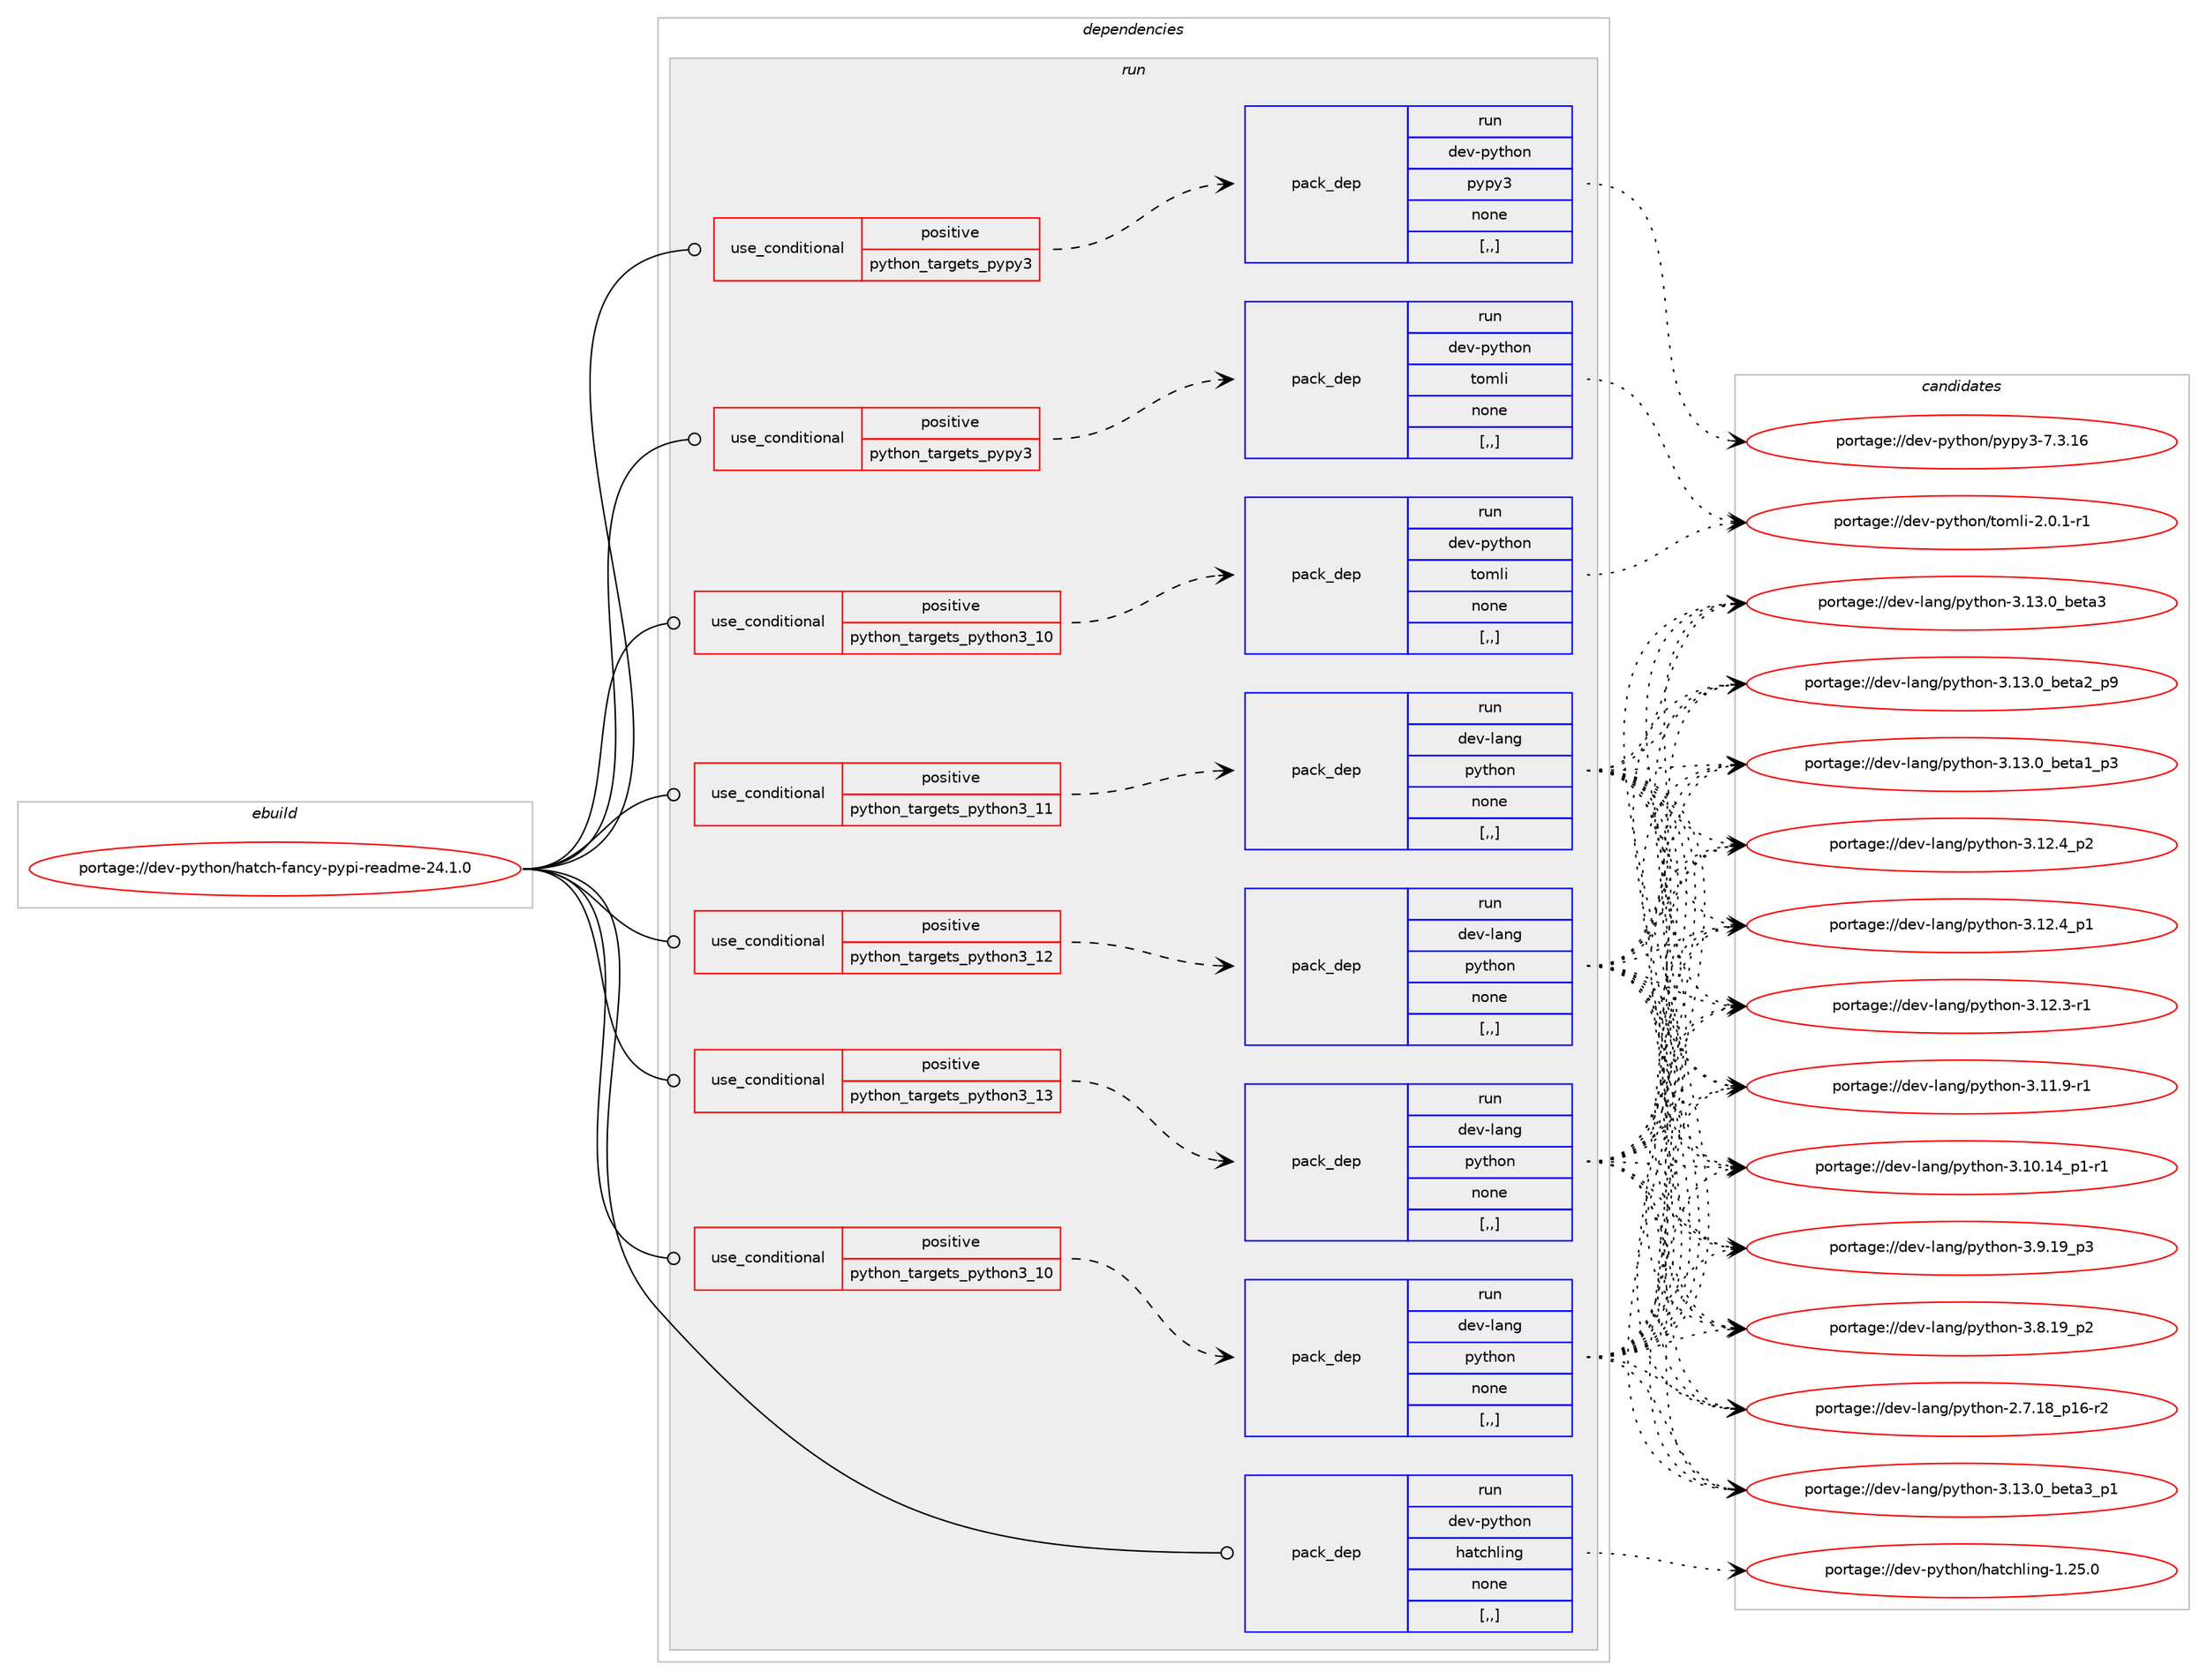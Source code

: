 digraph prolog {

# *************
# Graph options
# *************

newrank=true;
concentrate=true;
compound=true;
graph [rankdir=LR,fontname=Helvetica,fontsize=10,ranksep=1.5];#, ranksep=2.5, nodesep=0.2];
edge  [arrowhead=vee];
node  [fontname=Helvetica,fontsize=10];

# **********
# The ebuild
# **********

subgraph cluster_leftcol {
color=gray;
rank=same;
label=<<i>ebuild</i>>;
id [label="portage://dev-python/hatch-fancy-pypi-readme-24.1.0", color=red, width=4, href="../dev-python/hatch-fancy-pypi-readme-24.1.0.svg"];
}

# ****************
# The dependencies
# ****************

subgraph cluster_midcol {
color=gray;
label=<<i>dependencies</i>>;
subgraph cluster_compile {
fillcolor="#eeeeee";
style=filled;
label=<<i>compile</i>>;
}
subgraph cluster_compileandrun {
fillcolor="#eeeeee";
style=filled;
label=<<i>compile and run</i>>;
}
subgraph cluster_run {
fillcolor="#eeeeee";
style=filled;
label=<<i>run</i>>;
subgraph cond32859 {
dependency146264 [label=<<TABLE BORDER="0" CELLBORDER="1" CELLSPACING="0" CELLPADDING="4"><TR><TD ROWSPAN="3" CELLPADDING="10">use_conditional</TD></TR><TR><TD>positive</TD></TR><TR><TD>python_targets_pypy3</TD></TR></TABLE>>, shape=none, color=red];
subgraph pack112170 {
dependency146265 [label=<<TABLE BORDER="0" CELLBORDER="1" CELLSPACING="0" CELLPADDING="4" WIDTH="220"><TR><TD ROWSPAN="6" CELLPADDING="30">pack_dep</TD></TR><TR><TD WIDTH="110">run</TD></TR><TR><TD>dev-python</TD></TR><TR><TD>pypy3</TD></TR><TR><TD>none</TD></TR><TR><TD>[,,]</TD></TR></TABLE>>, shape=none, color=blue];
}
dependency146264:e -> dependency146265:w [weight=20,style="dashed",arrowhead="vee"];
}
id:e -> dependency146264:w [weight=20,style="solid",arrowhead="odot"];
subgraph cond32860 {
dependency146266 [label=<<TABLE BORDER="0" CELLBORDER="1" CELLSPACING="0" CELLPADDING="4"><TR><TD ROWSPAN="3" CELLPADDING="10">use_conditional</TD></TR><TR><TD>positive</TD></TR><TR><TD>python_targets_pypy3</TD></TR></TABLE>>, shape=none, color=red];
subgraph pack112171 {
dependency146267 [label=<<TABLE BORDER="0" CELLBORDER="1" CELLSPACING="0" CELLPADDING="4" WIDTH="220"><TR><TD ROWSPAN="6" CELLPADDING="30">pack_dep</TD></TR><TR><TD WIDTH="110">run</TD></TR><TR><TD>dev-python</TD></TR><TR><TD>tomli</TD></TR><TR><TD>none</TD></TR><TR><TD>[,,]</TD></TR></TABLE>>, shape=none, color=blue];
}
dependency146266:e -> dependency146267:w [weight=20,style="dashed",arrowhead="vee"];
}
id:e -> dependency146266:w [weight=20,style="solid",arrowhead="odot"];
subgraph cond32861 {
dependency146268 [label=<<TABLE BORDER="0" CELLBORDER="1" CELLSPACING="0" CELLPADDING="4"><TR><TD ROWSPAN="3" CELLPADDING="10">use_conditional</TD></TR><TR><TD>positive</TD></TR><TR><TD>python_targets_python3_10</TD></TR></TABLE>>, shape=none, color=red];
subgraph pack112172 {
dependency146269 [label=<<TABLE BORDER="0" CELLBORDER="1" CELLSPACING="0" CELLPADDING="4" WIDTH="220"><TR><TD ROWSPAN="6" CELLPADDING="30">pack_dep</TD></TR><TR><TD WIDTH="110">run</TD></TR><TR><TD>dev-lang</TD></TR><TR><TD>python</TD></TR><TR><TD>none</TD></TR><TR><TD>[,,]</TD></TR></TABLE>>, shape=none, color=blue];
}
dependency146268:e -> dependency146269:w [weight=20,style="dashed",arrowhead="vee"];
}
id:e -> dependency146268:w [weight=20,style="solid",arrowhead="odot"];
subgraph cond32862 {
dependency146270 [label=<<TABLE BORDER="0" CELLBORDER="1" CELLSPACING="0" CELLPADDING="4"><TR><TD ROWSPAN="3" CELLPADDING="10">use_conditional</TD></TR><TR><TD>positive</TD></TR><TR><TD>python_targets_python3_10</TD></TR></TABLE>>, shape=none, color=red];
subgraph pack112173 {
dependency146271 [label=<<TABLE BORDER="0" CELLBORDER="1" CELLSPACING="0" CELLPADDING="4" WIDTH="220"><TR><TD ROWSPAN="6" CELLPADDING="30">pack_dep</TD></TR><TR><TD WIDTH="110">run</TD></TR><TR><TD>dev-python</TD></TR><TR><TD>tomli</TD></TR><TR><TD>none</TD></TR><TR><TD>[,,]</TD></TR></TABLE>>, shape=none, color=blue];
}
dependency146270:e -> dependency146271:w [weight=20,style="dashed",arrowhead="vee"];
}
id:e -> dependency146270:w [weight=20,style="solid",arrowhead="odot"];
subgraph cond32863 {
dependency146272 [label=<<TABLE BORDER="0" CELLBORDER="1" CELLSPACING="0" CELLPADDING="4"><TR><TD ROWSPAN="3" CELLPADDING="10">use_conditional</TD></TR><TR><TD>positive</TD></TR><TR><TD>python_targets_python3_11</TD></TR></TABLE>>, shape=none, color=red];
subgraph pack112174 {
dependency146273 [label=<<TABLE BORDER="0" CELLBORDER="1" CELLSPACING="0" CELLPADDING="4" WIDTH="220"><TR><TD ROWSPAN="6" CELLPADDING="30">pack_dep</TD></TR><TR><TD WIDTH="110">run</TD></TR><TR><TD>dev-lang</TD></TR><TR><TD>python</TD></TR><TR><TD>none</TD></TR><TR><TD>[,,]</TD></TR></TABLE>>, shape=none, color=blue];
}
dependency146272:e -> dependency146273:w [weight=20,style="dashed",arrowhead="vee"];
}
id:e -> dependency146272:w [weight=20,style="solid",arrowhead="odot"];
subgraph cond32864 {
dependency146274 [label=<<TABLE BORDER="0" CELLBORDER="1" CELLSPACING="0" CELLPADDING="4"><TR><TD ROWSPAN="3" CELLPADDING="10">use_conditional</TD></TR><TR><TD>positive</TD></TR><TR><TD>python_targets_python3_12</TD></TR></TABLE>>, shape=none, color=red];
subgraph pack112175 {
dependency146275 [label=<<TABLE BORDER="0" CELLBORDER="1" CELLSPACING="0" CELLPADDING="4" WIDTH="220"><TR><TD ROWSPAN="6" CELLPADDING="30">pack_dep</TD></TR><TR><TD WIDTH="110">run</TD></TR><TR><TD>dev-lang</TD></TR><TR><TD>python</TD></TR><TR><TD>none</TD></TR><TR><TD>[,,]</TD></TR></TABLE>>, shape=none, color=blue];
}
dependency146274:e -> dependency146275:w [weight=20,style="dashed",arrowhead="vee"];
}
id:e -> dependency146274:w [weight=20,style="solid",arrowhead="odot"];
subgraph cond32865 {
dependency146276 [label=<<TABLE BORDER="0" CELLBORDER="1" CELLSPACING="0" CELLPADDING="4"><TR><TD ROWSPAN="3" CELLPADDING="10">use_conditional</TD></TR><TR><TD>positive</TD></TR><TR><TD>python_targets_python3_13</TD></TR></TABLE>>, shape=none, color=red];
subgraph pack112176 {
dependency146277 [label=<<TABLE BORDER="0" CELLBORDER="1" CELLSPACING="0" CELLPADDING="4" WIDTH="220"><TR><TD ROWSPAN="6" CELLPADDING="30">pack_dep</TD></TR><TR><TD WIDTH="110">run</TD></TR><TR><TD>dev-lang</TD></TR><TR><TD>python</TD></TR><TR><TD>none</TD></TR><TR><TD>[,,]</TD></TR></TABLE>>, shape=none, color=blue];
}
dependency146276:e -> dependency146277:w [weight=20,style="dashed",arrowhead="vee"];
}
id:e -> dependency146276:w [weight=20,style="solid",arrowhead="odot"];
subgraph pack112177 {
dependency146278 [label=<<TABLE BORDER="0" CELLBORDER="1" CELLSPACING="0" CELLPADDING="4" WIDTH="220"><TR><TD ROWSPAN="6" CELLPADDING="30">pack_dep</TD></TR><TR><TD WIDTH="110">run</TD></TR><TR><TD>dev-python</TD></TR><TR><TD>hatchling</TD></TR><TR><TD>none</TD></TR><TR><TD>[,,]</TD></TR></TABLE>>, shape=none, color=blue];
}
id:e -> dependency146278:w [weight=20,style="solid",arrowhead="odot"];
}
}

# **************
# The candidates
# **************

subgraph cluster_choices {
rank=same;
color=gray;
label=<<i>candidates</i>>;

subgraph choice112170 {
color=black;
nodesep=1;
choice10010111845112121116104111110471121211121215145554651464954 [label="portage://dev-python/pypy3-7.3.16", color=red, width=4,href="../dev-python/pypy3-7.3.16.svg"];
dependency146265:e -> choice10010111845112121116104111110471121211121215145554651464954:w [style=dotted,weight="100"];
}
subgraph choice112171 {
color=black;
nodesep=1;
choice10010111845112121116104111110471161111091081054550464846494511449 [label="portage://dev-python/tomli-2.0.1-r1", color=red, width=4,href="../dev-python/tomli-2.0.1-r1.svg"];
dependency146267:e -> choice10010111845112121116104111110471161111091081054550464846494511449:w [style=dotted,weight="100"];
}
subgraph choice112172 {
color=black;
nodesep=1;
choice10010111845108971101034711212111610411111045514649514648959810111697519511249 [label="portage://dev-lang/python-3.13.0_beta3_p1", color=red, width=4,href="../dev-lang/python-3.13.0_beta3_p1.svg"];
choice1001011184510897110103471121211161041111104551464951464895981011169751 [label="portage://dev-lang/python-3.13.0_beta3", color=red, width=4,href="../dev-lang/python-3.13.0_beta3.svg"];
choice10010111845108971101034711212111610411111045514649514648959810111697509511257 [label="portage://dev-lang/python-3.13.0_beta2_p9", color=red, width=4,href="../dev-lang/python-3.13.0_beta2_p9.svg"];
choice10010111845108971101034711212111610411111045514649514648959810111697499511251 [label="portage://dev-lang/python-3.13.0_beta1_p3", color=red, width=4,href="../dev-lang/python-3.13.0_beta1_p3.svg"];
choice100101118451089711010347112121116104111110455146495046529511250 [label="portage://dev-lang/python-3.12.4_p2", color=red, width=4,href="../dev-lang/python-3.12.4_p2.svg"];
choice100101118451089711010347112121116104111110455146495046529511249 [label="portage://dev-lang/python-3.12.4_p1", color=red, width=4,href="../dev-lang/python-3.12.4_p1.svg"];
choice100101118451089711010347112121116104111110455146495046514511449 [label="portage://dev-lang/python-3.12.3-r1", color=red, width=4,href="../dev-lang/python-3.12.3-r1.svg"];
choice100101118451089711010347112121116104111110455146494946574511449 [label="portage://dev-lang/python-3.11.9-r1", color=red, width=4,href="../dev-lang/python-3.11.9-r1.svg"];
choice100101118451089711010347112121116104111110455146494846495295112494511449 [label="portage://dev-lang/python-3.10.14_p1-r1", color=red, width=4,href="../dev-lang/python-3.10.14_p1-r1.svg"];
choice100101118451089711010347112121116104111110455146574649579511251 [label="portage://dev-lang/python-3.9.19_p3", color=red, width=4,href="../dev-lang/python-3.9.19_p3.svg"];
choice100101118451089711010347112121116104111110455146564649579511250 [label="portage://dev-lang/python-3.8.19_p2", color=red, width=4,href="../dev-lang/python-3.8.19_p2.svg"];
choice100101118451089711010347112121116104111110455046554649569511249544511450 [label="portage://dev-lang/python-2.7.18_p16-r2", color=red, width=4,href="../dev-lang/python-2.7.18_p16-r2.svg"];
dependency146269:e -> choice10010111845108971101034711212111610411111045514649514648959810111697519511249:w [style=dotted,weight="100"];
dependency146269:e -> choice1001011184510897110103471121211161041111104551464951464895981011169751:w [style=dotted,weight="100"];
dependency146269:e -> choice10010111845108971101034711212111610411111045514649514648959810111697509511257:w [style=dotted,weight="100"];
dependency146269:e -> choice10010111845108971101034711212111610411111045514649514648959810111697499511251:w [style=dotted,weight="100"];
dependency146269:e -> choice100101118451089711010347112121116104111110455146495046529511250:w [style=dotted,weight="100"];
dependency146269:e -> choice100101118451089711010347112121116104111110455146495046529511249:w [style=dotted,weight="100"];
dependency146269:e -> choice100101118451089711010347112121116104111110455146495046514511449:w [style=dotted,weight="100"];
dependency146269:e -> choice100101118451089711010347112121116104111110455146494946574511449:w [style=dotted,weight="100"];
dependency146269:e -> choice100101118451089711010347112121116104111110455146494846495295112494511449:w [style=dotted,weight="100"];
dependency146269:e -> choice100101118451089711010347112121116104111110455146574649579511251:w [style=dotted,weight="100"];
dependency146269:e -> choice100101118451089711010347112121116104111110455146564649579511250:w [style=dotted,weight="100"];
dependency146269:e -> choice100101118451089711010347112121116104111110455046554649569511249544511450:w [style=dotted,weight="100"];
}
subgraph choice112173 {
color=black;
nodesep=1;
choice10010111845112121116104111110471161111091081054550464846494511449 [label="portage://dev-python/tomli-2.0.1-r1", color=red, width=4,href="../dev-python/tomli-2.0.1-r1.svg"];
dependency146271:e -> choice10010111845112121116104111110471161111091081054550464846494511449:w [style=dotted,weight="100"];
}
subgraph choice112174 {
color=black;
nodesep=1;
choice10010111845108971101034711212111610411111045514649514648959810111697519511249 [label="portage://dev-lang/python-3.13.0_beta3_p1", color=red, width=4,href="../dev-lang/python-3.13.0_beta3_p1.svg"];
choice1001011184510897110103471121211161041111104551464951464895981011169751 [label="portage://dev-lang/python-3.13.0_beta3", color=red, width=4,href="../dev-lang/python-3.13.0_beta3.svg"];
choice10010111845108971101034711212111610411111045514649514648959810111697509511257 [label="portage://dev-lang/python-3.13.0_beta2_p9", color=red, width=4,href="../dev-lang/python-3.13.0_beta2_p9.svg"];
choice10010111845108971101034711212111610411111045514649514648959810111697499511251 [label="portage://dev-lang/python-3.13.0_beta1_p3", color=red, width=4,href="../dev-lang/python-3.13.0_beta1_p3.svg"];
choice100101118451089711010347112121116104111110455146495046529511250 [label="portage://dev-lang/python-3.12.4_p2", color=red, width=4,href="../dev-lang/python-3.12.4_p2.svg"];
choice100101118451089711010347112121116104111110455146495046529511249 [label="portage://dev-lang/python-3.12.4_p1", color=red, width=4,href="../dev-lang/python-3.12.4_p1.svg"];
choice100101118451089711010347112121116104111110455146495046514511449 [label="portage://dev-lang/python-3.12.3-r1", color=red, width=4,href="../dev-lang/python-3.12.3-r1.svg"];
choice100101118451089711010347112121116104111110455146494946574511449 [label="portage://dev-lang/python-3.11.9-r1", color=red, width=4,href="../dev-lang/python-3.11.9-r1.svg"];
choice100101118451089711010347112121116104111110455146494846495295112494511449 [label="portage://dev-lang/python-3.10.14_p1-r1", color=red, width=4,href="../dev-lang/python-3.10.14_p1-r1.svg"];
choice100101118451089711010347112121116104111110455146574649579511251 [label="portage://dev-lang/python-3.9.19_p3", color=red, width=4,href="../dev-lang/python-3.9.19_p3.svg"];
choice100101118451089711010347112121116104111110455146564649579511250 [label="portage://dev-lang/python-3.8.19_p2", color=red, width=4,href="../dev-lang/python-3.8.19_p2.svg"];
choice100101118451089711010347112121116104111110455046554649569511249544511450 [label="portage://dev-lang/python-2.7.18_p16-r2", color=red, width=4,href="../dev-lang/python-2.7.18_p16-r2.svg"];
dependency146273:e -> choice10010111845108971101034711212111610411111045514649514648959810111697519511249:w [style=dotted,weight="100"];
dependency146273:e -> choice1001011184510897110103471121211161041111104551464951464895981011169751:w [style=dotted,weight="100"];
dependency146273:e -> choice10010111845108971101034711212111610411111045514649514648959810111697509511257:w [style=dotted,weight="100"];
dependency146273:e -> choice10010111845108971101034711212111610411111045514649514648959810111697499511251:w [style=dotted,weight="100"];
dependency146273:e -> choice100101118451089711010347112121116104111110455146495046529511250:w [style=dotted,weight="100"];
dependency146273:e -> choice100101118451089711010347112121116104111110455146495046529511249:w [style=dotted,weight="100"];
dependency146273:e -> choice100101118451089711010347112121116104111110455146495046514511449:w [style=dotted,weight="100"];
dependency146273:e -> choice100101118451089711010347112121116104111110455146494946574511449:w [style=dotted,weight="100"];
dependency146273:e -> choice100101118451089711010347112121116104111110455146494846495295112494511449:w [style=dotted,weight="100"];
dependency146273:e -> choice100101118451089711010347112121116104111110455146574649579511251:w [style=dotted,weight="100"];
dependency146273:e -> choice100101118451089711010347112121116104111110455146564649579511250:w [style=dotted,weight="100"];
dependency146273:e -> choice100101118451089711010347112121116104111110455046554649569511249544511450:w [style=dotted,weight="100"];
}
subgraph choice112175 {
color=black;
nodesep=1;
choice10010111845108971101034711212111610411111045514649514648959810111697519511249 [label="portage://dev-lang/python-3.13.0_beta3_p1", color=red, width=4,href="../dev-lang/python-3.13.0_beta3_p1.svg"];
choice1001011184510897110103471121211161041111104551464951464895981011169751 [label="portage://dev-lang/python-3.13.0_beta3", color=red, width=4,href="../dev-lang/python-3.13.0_beta3.svg"];
choice10010111845108971101034711212111610411111045514649514648959810111697509511257 [label="portage://dev-lang/python-3.13.0_beta2_p9", color=red, width=4,href="../dev-lang/python-3.13.0_beta2_p9.svg"];
choice10010111845108971101034711212111610411111045514649514648959810111697499511251 [label="portage://dev-lang/python-3.13.0_beta1_p3", color=red, width=4,href="../dev-lang/python-3.13.0_beta1_p3.svg"];
choice100101118451089711010347112121116104111110455146495046529511250 [label="portage://dev-lang/python-3.12.4_p2", color=red, width=4,href="../dev-lang/python-3.12.4_p2.svg"];
choice100101118451089711010347112121116104111110455146495046529511249 [label="portage://dev-lang/python-3.12.4_p1", color=red, width=4,href="../dev-lang/python-3.12.4_p1.svg"];
choice100101118451089711010347112121116104111110455146495046514511449 [label="portage://dev-lang/python-3.12.3-r1", color=red, width=4,href="../dev-lang/python-3.12.3-r1.svg"];
choice100101118451089711010347112121116104111110455146494946574511449 [label="portage://dev-lang/python-3.11.9-r1", color=red, width=4,href="../dev-lang/python-3.11.9-r1.svg"];
choice100101118451089711010347112121116104111110455146494846495295112494511449 [label="portage://dev-lang/python-3.10.14_p1-r1", color=red, width=4,href="../dev-lang/python-3.10.14_p1-r1.svg"];
choice100101118451089711010347112121116104111110455146574649579511251 [label="portage://dev-lang/python-3.9.19_p3", color=red, width=4,href="../dev-lang/python-3.9.19_p3.svg"];
choice100101118451089711010347112121116104111110455146564649579511250 [label="portage://dev-lang/python-3.8.19_p2", color=red, width=4,href="../dev-lang/python-3.8.19_p2.svg"];
choice100101118451089711010347112121116104111110455046554649569511249544511450 [label="portage://dev-lang/python-2.7.18_p16-r2", color=red, width=4,href="../dev-lang/python-2.7.18_p16-r2.svg"];
dependency146275:e -> choice10010111845108971101034711212111610411111045514649514648959810111697519511249:w [style=dotted,weight="100"];
dependency146275:e -> choice1001011184510897110103471121211161041111104551464951464895981011169751:w [style=dotted,weight="100"];
dependency146275:e -> choice10010111845108971101034711212111610411111045514649514648959810111697509511257:w [style=dotted,weight="100"];
dependency146275:e -> choice10010111845108971101034711212111610411111045514649514648959810111697499511251:w [style=dotted,weight="100"];
dependency146275:e -> choice100101118451089711010347112121116104111110455146495046529511250:w [style=dotted,weight="100"];
dependency146275:e -> choice100101118451089711010347112121116104111110455146495046529511249:w [style=dotted,weight="100"];
dependency146275:e -> choice100101118451089711010347112121116104111110455146495046514511449:w [style=dotted,weight="100"];
dependency146275:e -> choice100101118451089711010347112121116104111110455146494946574511449:w [style=dotted,weight="100"];
dependency146275:e -> choice100101118451089711010347112121116104111110455146494846495295112494511449:w [style=dotted,weight="100"];
dependency146275:e -> choice100101118451089711010347112121116104111110455146574649579511251:w [style=dotted,weight="100"];
dependency146275:e -> choice100101118451089711010347112121116104111110455146564649579511250:w [style=dotted,weight="100"];
dependency146275:e -> choice100101118451089711010347112121116104111110455046554649569511249544511450:w [style=dotted,weight="100"];
}
subgraph choice112176 {
color=black;
nodesep=1;
choice10010111845108971101034711212111610411111045514649514648959810111697519511249 [label="portage://dev-lang/python-3.13.0_beta3_p1", color=red, width=4,href="../dev-lang/python-3.13.0_beta3_p1.svg"];
choice1001011184510897110103471121211161041111104551464951464895981011169751 [label="portage://dev-lang/python-3.13.0_beta3", color=red, width=4,href="../dev-lang/python-3.13.0_beta3.svg"];
choice10010111845108971101034711212111610411111045514649514648959810111697509511257 [label="portage://dev-lang/python-3.13.0_beta2_p9", color=red, width=4,href="../dev-lang/python-3.13.0_beta2_p9.svg"];
choice10010111845108971101034711212111610411111045514649514648959810111697499511251 [label="portage://dev-lang/python-3.13.0_beta1_p3", color=red, width=4,href="../dev-lang/python-3.13.0_beta1_p3.svg"];
choice100101118451089711010347112121116104111110455146495046529511250 [label="portage://dev-lang/python-3.12.4_p2", color=red, width=4,href="../dev-lang/python-3.12.4_p2.svg"];
choice100101118451089711010347112121116104111110455146495046529511249 [label="portage://dev-lang/python-3.12.4_p1", color=red, width=4,href="../dev-lang/python-3.12.4_p1.svg"];
choice100101118451089711010347112121116104111110455146495046514511449 [label="portage://dev-lang/python-3.12.3-r1", color=red, width=4,href="../dev-lang/python-3.12.3-r1.svg"];
choice100101118451089711010347112121116104111110455146494946574511449 [label="portage://dev-lang/python-3.11.9-r1", color=red, width=4,href="../dev-lang/python-3.11.9-r1.svg"];
choice100101118451089711010347112121116104111110455146494846495295112494511449 [label="portage://dev-lang/python-3.10.14_p1-r1", color=red, width=4,href="../dev-lang/python-3.10.14_p1-r1.svg"];
choice100101118451089711010347112121116104111110455146574649579511251 [label="portage://dev-lang/python-3.9.19_p3", color=red, width=4,href="../dev-lang/python-3.9.19_p3.svg"];
choice100101118451089711010347112121116104111110455146564649579511250 [label="portage://dev-lang/python-3.8.19_p2", color=red, width=4,href="../dev-lang/python-3.8.19_p2.svg"];
choice100101118451089711010347112121116104111110455046554649569511249544511450 [label="portage://dev-lang/python-2.7.18_p16-r2", color=red, width=4,href="../dev-lang/python-2.7.18_p16-r2.svg"];
dependency146277:e -> choice10010111845108971101034711212111610411111045514649514648959810111697519511249:w [style=dotted,weight="100"];
dependency146277:e -> choice1001011184510897110103471121211161041111104551464951464895981011169751:w [style=dotted,weight="100"];
dependency146277:e -> choice10010111845108971101034711212111610411111045514649514648959810111697509511257:w [style=dotted,weight="100"];
dependency146277:e -> choice10010111845108971101034711212111610411111045514649514648959810111697499511251:w [style=dotted,weight="100"];
dependency146277:e -> choice100101118451089711010347112121116104111110455146495046529511250:w [style=dotted,weight="100"];
dependency146277:e -> choice100101118451089711010347112121116104111110455146495046529511249:w [style=dotted,weight="100"];
dependency146277:e -> choice100101118451089711010347112121116104111110455146495046514511449:w [style=dotted,weight="100"];
dependency146277:e -> choice100101118451089711010347112121116104111110455146494946574511449:w [style=dotted,weight="100"];
dependency146277:e -> choice100101118451089711010347112121116104111110455146494846495295112494511449:w [style=dotted,weight="100"];
dependency146277:e -> choice100101118451089711010347112121116104111110455146574649579511251:w [style=dotted,weight="100"];
dependency146277:e -> choice100101118451089711010347112121116104111110455146564649579511250:w [style=dotted,weight="100"];
dependency146277:e -> choice100101118451089711010347112121116104111110455046554649569511249544511450:w [style=dotted,weight="100"];
}
subgraph choice112177 {
color=black;
nodesep=1;
choice1001011184511212111610411111047104971169910410810511010345494650534648 [label="portage://dev-python/hatchling-1.25.0", color=red, width=4,href="../dev-python/hatchling-1.25.0.svg"];
dependency146278:e -> choice1001011184511212111610411111047104971169910410810511010345494650534648:w [style=dotted,weight="100"];
}
}

}
